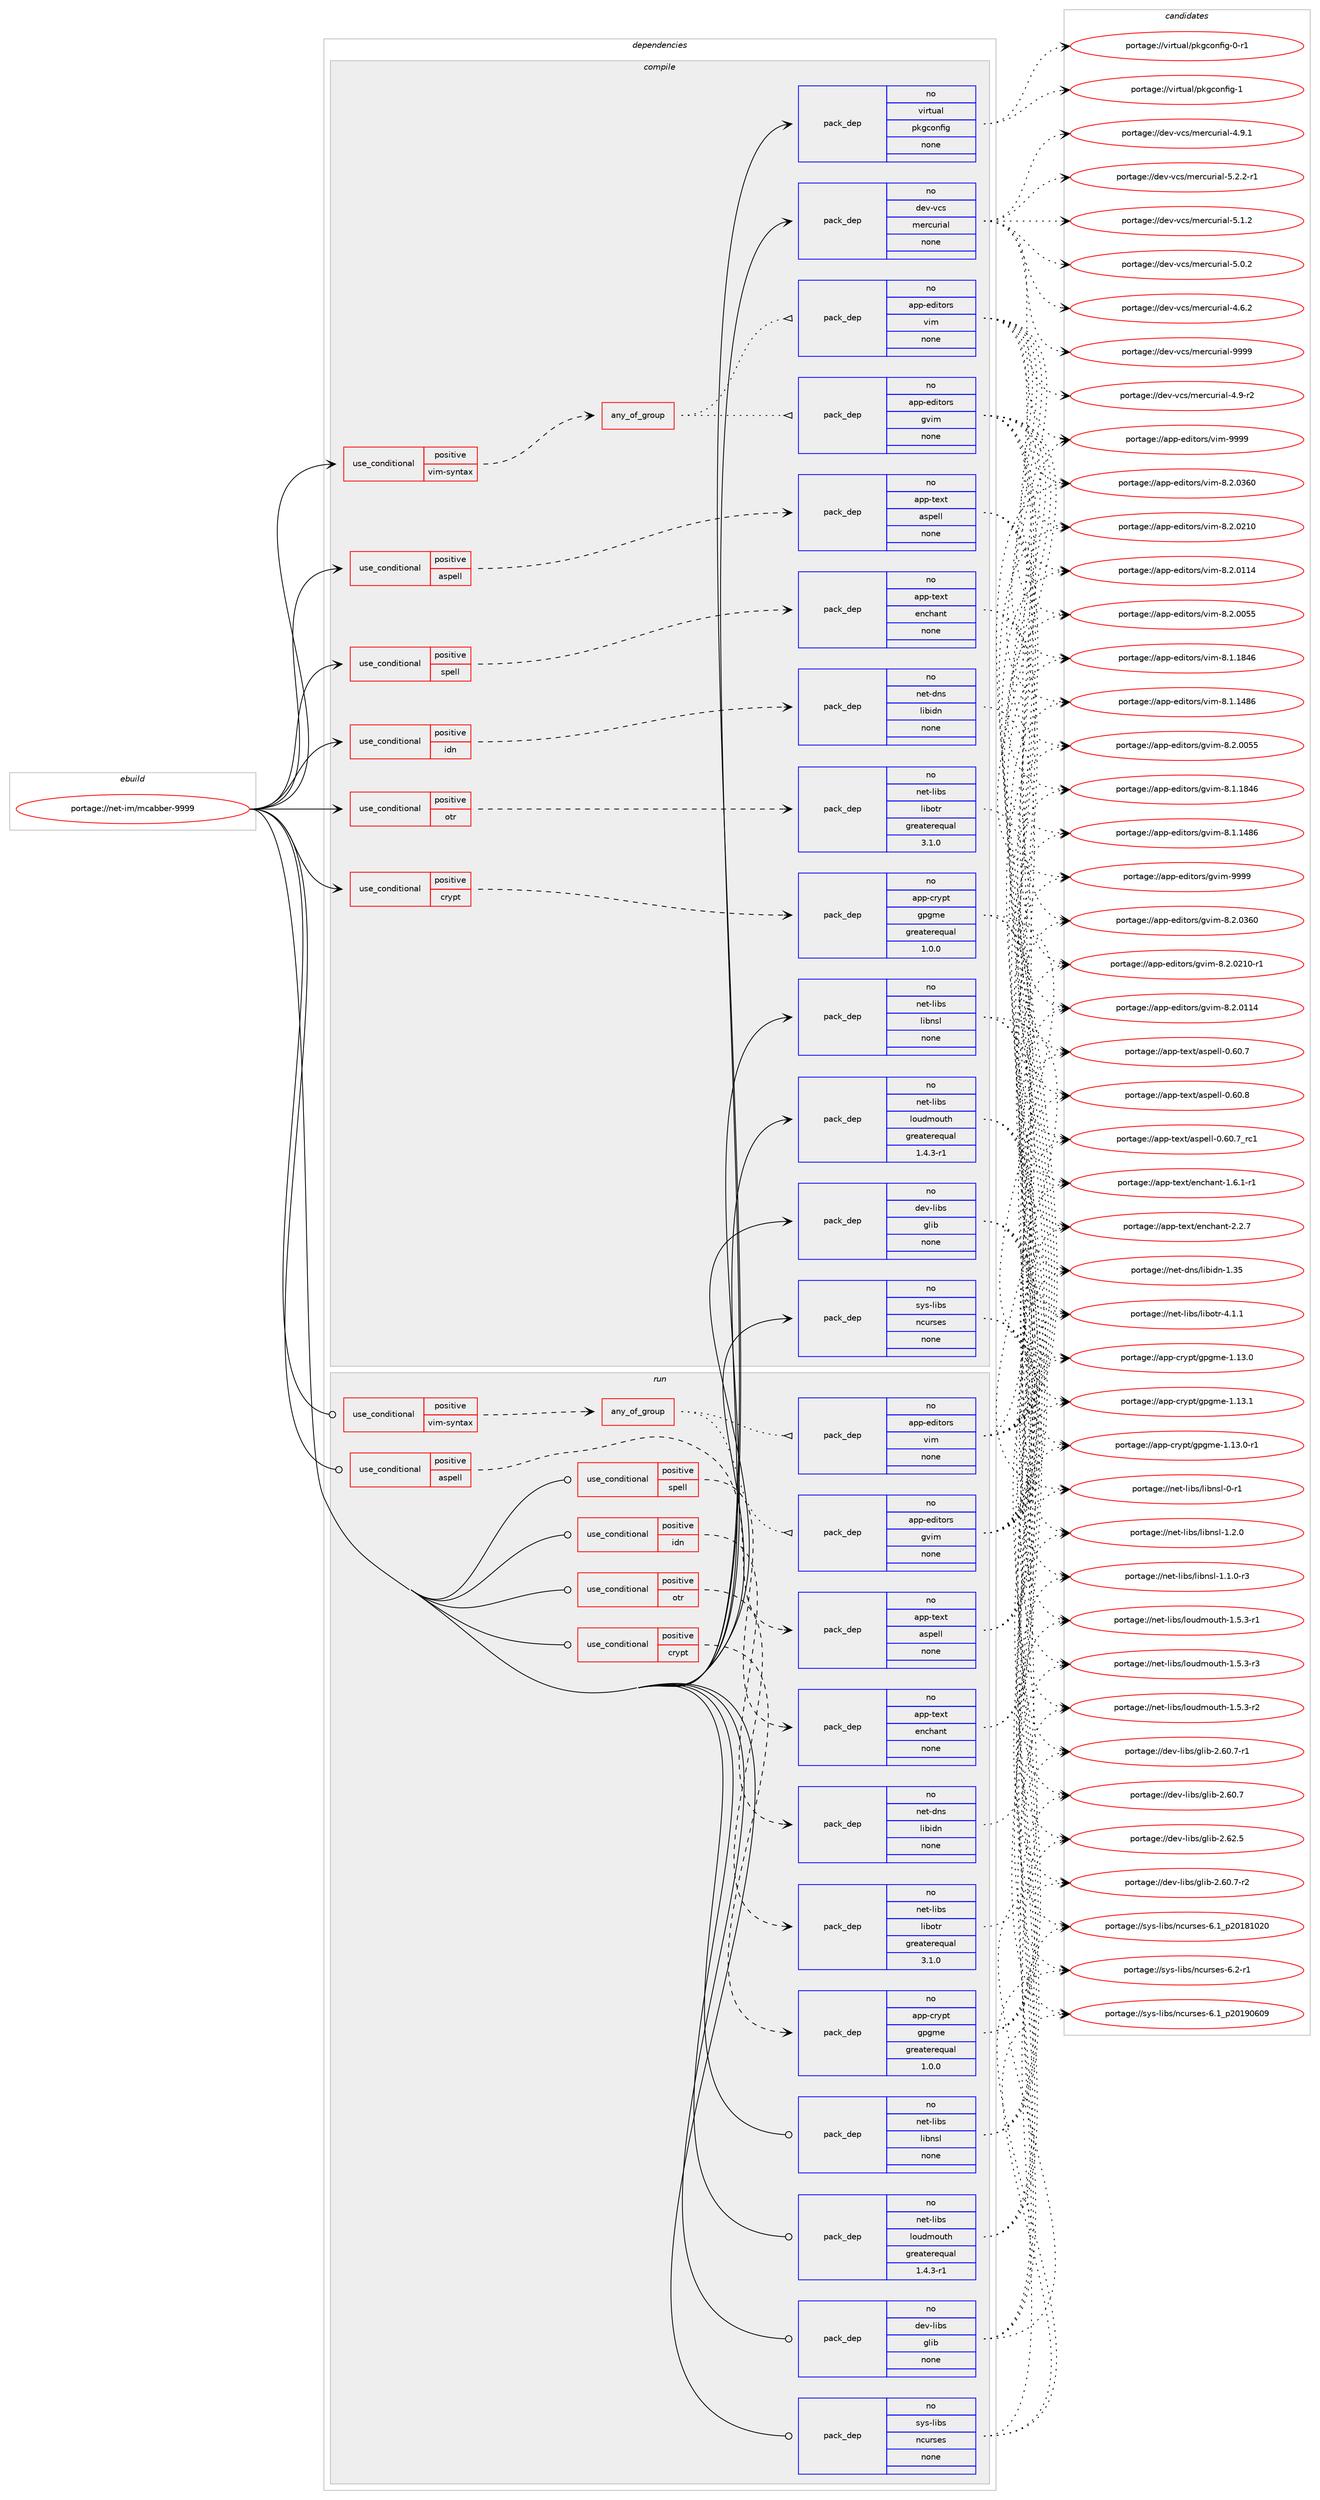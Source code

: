 digraph prolog {

# *************
# Graph options
# *************

newrank=true;
concentrate=true;
compound=true;
graph [rankdir=LR,fontname=Helvetica,fontsize=10,ranksep=1.5];#, ranksep=2.5, nodesep=0.2];
edge  [arrowhead=vee];
node  [fontname=Helvetica,fontsize=10];

# **********
# The ebuild
# **********

subgraph cluster_leftcol {
color=gray;
rank=same;
label=<<i>ebuild</i>>;
id [label="portage://net-im/mcabber-9999", color=red, width=4, href="../net-im/mcabber-9999.svg"];
}

# ****************
# The dependencies
# ****************

subgraph cluster_midcol {
color=gray;
label=<<i>dependencies</i>>;
subgraph cluster_compile {
fillcolor="#eeeeee";
style=filled;
label=<<i>compile</i>>;
subgraph cond12613 {
dependency62350 [label=<<TABLE BORDER="0" CELLBORDER="1" CELLSPACING="0" CELLPADDING="4"><TR><TD ROWSPAN="3" CELLPADDING="10">use_conditional</TD></TR><TR><TD>positive</TD></TR><TR><TD>aspell</TD></TR></TABLE>>, shape=none, color=red];
subgraph pack48512 {
dependency62351 [label=<<TABLE BORDER="0" CELLBORDER="1" CELLSPACING="0" CELLPADDING="4" WIDTH="220"><TR><TD ROWSPAN="6" CELLPADDING="30">pack_dep</TD></TR><TR><TD WIDTH="110">no</TD></TR><TR><TD>app-text</TD></TR><TR><TD>aspell</TD></TR><TR><TD>none</TD></TR><TR><TD></TD></TR></TABLE>>, shape=none, color=blue];
}
dependency62350:e -> dependency62351:w [weight=20,style="dashed",arrowhead="vee"];
}
id:e -> dependency62350:w [weight=20,style="solid",arrowhead="vee"];
subgraph cond12614 {
dependency62352 [label=<<TABLE BORDER="0" CELLBORDER="1" CELLSPACING="0" CELLPADDING="4"><TR><TD ROWSPAN="3" CELLPADDING="10">use_conditional</TD></TR><TR><TD>positive</TD></TR><TR><TD>crypt</TD></TR></TABLE>>, shape=none, color=red];
subgraph pack48513 {
dependency62353 [label=<<TABLE BORDER="0" CELLBORDER="1" CELLSPACING="0" CELLPADDING="4" WIDTH="220"><TR><TD ROWSPAN="6" CELLPADDING="30">pack_dep</TD></TR><TR><TD WIDTH="110">no</TD></TR><TR><TD>app-crypt</TD></TR><TR><TD>gpgme</TD></TR><TR><TD>greaterequal</TD></TR><TR><TD>1.0.0</TD></TR></TABLE>>, shape=none, color=blue];
}
dependency62352:e -> dependency62353:w [weight=20,style="dashed",arrowhead="vee"];
}
id:e -> dependency62352:w [weight=20,style="solid",arrowhead="vee"];
subgraph cond12615 {
dependency62354 [label=<<TABLE BORDER="0" CELLBORDER="1" CELLSPACING="0" CELLPADDING="4"><TR><TD ROWSPAN="3" CELLPADDING="10">use_conditional</TD></TR><TR><TD>positive</TD></TR><TR><TD>idn</TD></TR></TABLE>>, shape=none, color=red];
subgraph pack48514 {
dependency62355 [label=<<TABLE BORDER="0" CELLBORDER="1" CELLSPACING="0" CELLPADDING="4" WIDTH="220"><TR><TD ROWSPAN="6" CELLPADDING="30">pack_dep</TD></TR><TR><TD WIDTH="110">no</TD></TR><TR><TD>net-dns</TD></TR><TR><TD>libidn</TD></TR><TR><TD>none</TD></TR><TR><TD></TD></TR></TABLE>>, shape=none, color=blue];
}
dependency62354:e -> dependency62355:w [weight=20,style="dashed",arrowhead="vee"];
}
id:e -> dependency62354:w [weight=20,style="solid",arrowhead="vee"];
subgraph cond12616 {
dependency62356 [label=<<TABLE BORDER="0" CELLBORDER="1" CELLSPACING="0" CELLPADDING="4"><TR><TD ROWSPAN="3" CELLPADDING="10">use_conditional</TD></TR><TR><TD>positive</TD></TR><TR><TD>otr</TD></TR></TABLE>>, shape=none, color=red];
subgraph pack48515 {
dependency62357 [label=<<TABLE BORDER="0" CELLBORDER="1" CELLSPACING="0" CELLPADDING="4" WIDTH="220"><TR><TD ROWSPAN="6" CELLPADDING="30">pack_dep</TD></TR><TR><TD WIDTH="110">no</TD></TR><TR><TD>net-libs</TD></TR><TR><TD>libotr</TD></TR><TR><TD>greaterequal</TD></TR><TR><TD>3.1.0</TD></TR></TABLE>>, shape=none, color=blue];
}
dependency62356:e -> dependency62357:w [weight=20,style="dashed",arrowhead="vee"];
}
id:e -> dependency62356:w [weight=20,style="solid",arrowhead="vee"];
subgraph cond12617 {
dependency62358 [label=<<TABLE BORDER="0" CELLBORDER="1" CELLSPACING="0" CELLPADDING="4"><TR><TD ROWSPAN="3" CELLPADDING="10">use_conditional</TD></TR><TR><TD>positive</TD></TR><TR><TD>spell</TD></TR></TABLE>>, shape=none, color=red];
subgraph pack48516 {
dependency62359 [label=<<TABLE BORDER="0" CELLBORDER="1" CELLSPACING="0" CELLPADDING="4" WIDTH="220"><TR><TD ROWSPAN="6" CELLPADDING="30">pack_dep</TD></TR><TR><TD WIDTH="110">no</TD></TR><TR><TD>app-text</TD></TR><TR><TD>enchant</TD></TR><TR><TD>none</TD></TR><TR><TD></TD></TR></TABLE>>, shape=none, color=blue];
}
dependency62358:e -> dependency62359:w [weight=20,style="dashed",arrowhead="vee"];
}
id:e -> dependency62358:w [weight=20,style="solid",arrowhead="vee"];
subgraph cond12618 {
dependency62360 [label=<<TABLE BORDER="0" CELLBORDER="1" CELLSPACING="0" CELLPADDING="4"><TR><TD ROWSPAN="3" CELLPADDING="10">use_conditional</TD></TR><TR><TD>positive</TD></TR><TR><TD>vim-syntax</TD></TR></TABLE>>, shape=none, color=red];
subgraph any1204 {
dependency62361 [label=<<TABLE BORDER="0" CELLBORDER="1" CELLSPACING="0" CELLPADDING="4"><TR><TD CELLPADDING="10">any_of_group</TD></TR></TABLE>>, shape=none, color=red];subgraph pack48517 {
dependency62362 [label=<<TABLE BORDER="0" CELLBORDER="1" CELLSPACING="0" CELLPADDING="4" WIDTH="220"><TR><TD ROWSPAN="6" CELLPADDING="30">pack_dep</TD></TR><TR><TD WIDTH="110">no</TD></TR><TR><TD>app-editors</TD></TR><TR><TD>vim</TD></TR><TR><TD>none</TD></TR><TR><TD></TD></TR></TABLE>>, shape=none, color=blue];
}
dependency62361:e -> dependency62362:w [weight=20,style="dotted",arrowhead="oinv"];
subgraph pack48518 {
dependency62363 [label=<<TABLE BORDER="0" CELLBORDER="1" CELLSPACING="0" CELLPADDING="4" WIDTH="220"><TR><TD ROWSPAN="6" CELLPADDING="30">pack_dep</TD></TR><TR><TD WIDTH="110">no</TD></TR><TR><TD>app-editors</TD></TR><TR><TD>gvim</TD></TR><TR><TD>none</TD></TR><TR><TD></TD></TR></TABLE>>, shape=none, color=blue];
}
dependency62361:e -> dependency62363:w [weight=20,style="dotted",arrowhead="oinv"];
}
dependency62360:e -> dependency62361:w [weight=20,style="dashed",arrowhead="vee"];
}
id:e -> dependency62360:w [weight=20,style="solid",arrowhead="vee"];
subgraph pack48519 {
dependency62364 [label=<<TABLE BORDER="0" CELLBORDER="1" CELLSPACING="0" CELLPADDING="4" WIDTH="220"><TR><TD ROWSPAN="6" CELLPADDING="30">pack_dep</TD></TR><TR><TD WIDTH="110">no</TD></TR><TR><TD>dev-libs</TD></TR><TR><TD>glib</TD></TR><TR><TD>none</TD></TR><TR><TD></TD></TR></TABLE>>, shape=none, color=blue];
}
id:e -> dependency62364:w [weight=20,style="solid",arrowhead="vee"];
subgraph pack48520 {
dependency62365 [label=<<TABLE BORDER="0" CELLBORDER="1" CELLSPACING="0" CELLPADDING="4" WIDTH="220"><TR><TD ROWSPAN="6" CELLPADDING="30">pack_dep</TD></TR><TR><TD WIDTH="110">no</TD></TR><TR><TD>dev-vcs</TD></TR><TR><TD>mercurial</TD></TR><TR><TD>none</TD></TR><TR><TD></TD></TR></TABLE>>, shape=none, color=blue];
}
id:e -> dependency62365:w [weight=20,style="solid",arrowhead="vee"];
subgraph pack48521 {
dependency62366 [label=<<TABLE BORDER="0" CELLBORDER="1" CELLSPACING="0" CELLPADDING="4" WIDTH="220"><TR><TD ROWSPAN="6" CELLPADDING="30">pack_dep</TD></TR><TR><TD WIDTH="110">no</TD></TR><TR><TD>net-libs</TD></TR><TR><TD>libnsl</TD></TR><TR><TD>none</TD></TR><TR><TD></TD></TR></TABLE>>, shape=none, color=blue];
}
id:e -> dependency62366:w [weight=20,style="solid",arrowhead="vee"];
subgraph pack48522 {
dependency62367 [label=<<TABLE BORDER="0" CELLBORDER="1" CELLSPACING="0" CELLPADDING="4" WIDTH="220"><TR><TD ROWSPAN="6" CELLPADDING="30">pack_dep</TD></TR><TR><TD WIDTH="110">no</TD></TR><TR><TD>net-libs</TD></TR><TR><TD>loudmouth</TD></TR><TR><TD>greaterequal</TD></TR><TR><TD>1.4.3-r1</TD></TR></TABLE>>, shape=none, color=blue];
}
id:e -> dependency62367:w [weight=20,style="solid",arrowhead="vee"];
subgraph pack48523 {
dependency62368 [label=<<TABLE BORDER="0" CELLBORDER="1" CELLSPACING="0" CELLPADDING="4" WIDTH="220"><TR><TD ROWSPAN="6" CELLPADDING="30">pack_dep</TD></TR><TR><TD WIDTH="110">no</TD></TR><TR><TD>sys-libs</TD></TR><TR><TD>ncurses</TD></TR><TR><TD>none</TD></TR><TR><TD></TD></TR></TABLE>>, shape=none, color=blue];
}
id:e -> dependency62368:w [weight=20,style="solid",arrowhead="vee"];
subgraph pack48524 {
dependency62369 [label=<<TABLE BORDER="0" CELLBORDER="1" CELLSPACING="0" CELLPADDING="4" WIDTH="220"><TR><TD ROWSPAN="6" CELLPADDING="30">pack_dep</TD></TR><TR><TD WIDTH="110">no</TD></TR><TR><TD>virtual</TD></TR><TR><TD>pkgconfig</TD></TR><TR><TD>none</TD></TR><TR><TD></TD></TR></TABLE>>, shape=none, color=blue];
}
id:e -> dependency62369:w [weight=20,style="solid",arrowhead="vee"];
}
subgraph cluster_compileandrun {
fillcolor="#eeeeee";
style=filled;
label=<<i>compile and run</i>>;
}
subgraph cluster_run {
fillcolor="#eeeeee";
style=filled;
label=<<i>run</i>>;
subgraph cond12619 {
dependency62370 [label=<<TABLE BORDER="0" CELLBORDER="1" CELLSPACING="0" CELLPADDING="4"><TR><TD ROWSPAN="3" CELLPADDING="10">use_conditional</TD></TR><TR><TD>positive</TD></TR><TR><TD>aspell</TD></TR></TABLE>>, shape=none, color=red];
subgraph pack48525 {
dependency62371 [label=<<TABLE BORDER="0" CELLBORDER="1" CELLSPACING="0" CELLPADDING="4" WIDTH="220"><TR><TD ROWSPAN="6" CELLPADDING="30">pack_dep</TD></TR><TR><TD WIDTH="110">no</TD></TR><TR><TD>app-text</TD></TR><TR><TD>aspell</TD></TR><TR><TD>none</TD></TR><TR><TD></TD></TR></TABLE>>, shape=none, color=blue];
}
dependency62370:e -> dependency62371:w [weight=20,style="dashed",arrowhead="vee"];
}
id:e -> dependency62370:w [weight=20,style="solid",arrowhead="odot"];
subgraph cond12620 {
dependency62372 [label=<<TABLE BORDER="0" CELLBORDER="1" CELLSPACING="0" CELLPADDING="4"><TR><TD ROWSPAN="3" CELLPADDING="10">use_conditional</TD></TR><TR><TD>positive</TD></TR><TR><TD>crypt</TD></TR></TABLE>>, shape=none, color=red];
subgraph pack48526 {
dependency62373 [label=<<TABLE BORDER="0" CELLBORDER="1" CELLSPACING="0" CELLPADDING="4" WIDTH="220"><TR><TD ROWSPAN="6" CELLPADDING="30">pack_dep</TD></TR><TR><TD WIDTH="110">no</TD></TR><TR><TD>app-crypt</TD></TR><TR><TD>gpgme</TD></TR><TR><TD>greaterequal</TD></TR><TR><TD>1.0.0</TD></TR></TABLE>>, shape=none, color=blue];
}
dependency62372:e -> dependency62373:w [weight=20,style="dashed",arrowhead="vee"];
}
id:e -> dependency62372:w [weight=20,style="solid",arrowhead="odot"];
subgraph cond12621 {
dependency62374 [label=<<TABLE BORDER="0" CELLBORDER="1" CELLSPACING="0" CELLPADDING="4"><TR><TD ROWSPAN="3" CELLPADDING="10">use_conditional</TD></TR><TR><TD>positive</TD></TR><TR><TD>idn</TD></TR></TABLE>>, shape=none, color=red];
subgraph pack48527 {
dependency62375 [label=<<TABLE BORDER="0" CELLBORDER="1" CELLSPACING="0" CELLPADDING="4" WIDTH="220"><TR><TD ROWSPAN="6" CELLPADDING="30">pack_dep</TD></TR><TR><TD WIDTH="110">no</TD></TR><TR><TD>net-dns</TD></TR><TR><TD>libidn</TD></TR><TR><TD>none</TD></TR><TR><TD></TD></TR></TABLE>>, shape=none, color=blue];
}
dependency62374:e -> dependency62375:w [weight=20,style="dashed",arrowhead="vee"];
}
id:e -> dependency62374:w [weight=20,style="solid",arrowhead="odot"];
subgraph cond12622 {
dependency62376 [label=<<TABLE BORDER="0" CELLBORDER="1" CELLSPACING="0" CELLPADDING="4"><TR><TD ROWSPAN="3" CELLPADDING="10">use_conditional</TD></TR><TR><TD>positive</TD></TR><TR><TD>otr</TD></TR></TABLE>>, shape=none, color=red];
subgraph pack48528 {
dependency62377 [label=<<TABLE BORDER="0" CELLBORDER="1" CELLSPACING="0" CELLPADDING="4" WIDTH="220"><TR><TD ROWSPAN="6" CELLPADDING="30">pack_dep</TD></TR><TR><TD WIDTH="110">no</TD></TR><TR><TD>net-libs</TD></TR><TR><TD>libotr</TD></TR><TR><TD>greaterequal</TD></TR><TR><TD>3.1.0</TD></TR></TABLE>>, shape=none, color=blue];
}
dependency62376:e -> dependency62377:w [weight=20,style="dashed",arrowhead="vee"];
}
id:e -> dependency62376:w [weight=20,style="solid",arrowhead="odot"];
subgraph cond12623 {
dependency62378 [label=<<TABLE BORDER="0" CELLBORDER="1" CELLSPACING="0" CELLPADDING="4"><TR><TD ROWSPAN="3" CELLPADDING="10">use_conditional</TD></TR><TR><TD>positive</TD></TR><TR><TD>spell</TD></TR></TABLE>>, shape=none, color=red];
subgraph pack48529 {
dependency62379 [label=<<TABLE BORDER="0" CELLBORDER="1" CELLSPACING="0" CELLPADDING="4" WIDTH="220"><TR><TD ROWSPAN="6" CELLPADDING="30">pack_dep</TD></TR><TR><TD WIDTH="110">no</TD></TR><TR><TD>app-text</TD></TR><TR><TD>enchant</TD></TR><TR><TD>none</TD></TR><TR><TD></TD></TR></TABLE>>, shape=none, color=blue];
}
dependency62378:e -> dependency62379:w [weight=20,style="dashed",arrowhead="vee"];
}
id:e -> dependency62378:w [weight=20,style="solid",arrowhead="odot"];
subgraph cond12624 {
dependency62380 [label=<<TABLE BORDER="0" CELLBORDER="1" CELLSPACING="0" CELLPADDING="4"><TR><TD ROWSPAN="3" CELLPADDING="10">use_conditional</TD></TR><TR><TD>positive</TD></TR><TR><TD>vim-syntax</TD></TR></TABLE>>, shape=none, color=red];
subgraph any1205 {
dependency62381 [label=<<TABLE BORDER="0" CELLBORDER="1" CELLSPACING="0" CELLPADDING="4"><TR><TD CELLPADDING="10">any_of_group</TD></TR></TABLE>>, shape=none, color=red];subgraph pack48530 {
dependency62382 [label=<<TABLE BORDER="0" CELLBORDER="1" CELLSPACING="0" CELLPADDING="4" WIDTH="220"><TR><TD ROWSPAN="6" CELLPADDING="30">pack_dep</TD></TR><TR><TD WIDTH="110">no</TD></TR><TR><TD>app-editors</TD></TR><TR><TD>vim</TD></TR><TR><TD>none</TD></TR><TR><TD></TD></TR></TABLE>>, shape=none, color=blue];
}
dependency62381:e -> dependency62382:w [weight=20,style="dotted",arrowhead="oinv"];
subgraph pack48531 {
dependency62383 [label=<<TABLE BORDER="0" CELLBORDER="1" CELLSPACING="0" CELLPADDING="4" WIDTH="220"><TR><TD ROWSPAN="6" CELLPADDING="30">pack_dep</TD></TR><TR><TD WIDTH="110">no</TD></TR><TR><TD>app-editors</TD></TR><TR><TD>gvim</TD></TR><TR><TD>none</TD></TR><TR><TD></TD></TR></TABLE>>, shape=none, color=blue];
}
dependency62381:e -> dependency62383:w [weight=20,style="dotted",arrowhead="oinv"];
}
dependency62380:e -> dependency62381:w [weight=20,style="dashed",arrowhead="vee"];
}
id:e -> dependency62380:w [weight=20,style="solid",arrowhead="odot"];
subgraph pack48532 {
dependency62384 [label=<<TABLE BORDER="0" CELLBORDER="1" CELLSPACING="0" CELLPADDING="4" WIDTH="220"><TR><TD ROWSPAN="6" CELLPADDING="30">pack_dep</TD></TR><TR><TD WIDTH="110">no</TD></TR><TR><TD>dev-libs</TD></TR><TR><TD>glib</TD></TR><TR><TD>none</TD></TR><TR><TD></TD></TR></TABLE>>, shape=none, color=blue];
}
id:e -> dependency62384:w [weight=20,style="solid",arrowhead="odot"];
subgraph pack48533 {
dependency62385 [label=<<TABLE BORDER="0" CELLBORDER="1" CELLSPACING="0" CELLPADDING="4" WIDTH="220"><TR><TD ROWSPAN="6" CELLPADDING="30">pack_dep</TD></TR><TR><TD WIDTH="110">no</TD></TR><TR><TD>net-libs</TD></TR><TR><TD>libnsl</TD></TR><TR><TD>none</TD></TR><TR><TD></TD></TR></TABLE>>, shape=none, color=blue];
}
id:e -> dependency62385:w [weight=20,style="solid",arrowhead="odot"];
subgraph pack48534 {
dependency62386 [label=<<TABLE BORDER="0" CELLBORDER="1" CELLSPACING="0" CELLPADDING="4" WIDTH="220"><TR><TD ROWSPAN="6" CELLPADDING="30">pack_dep</TD></TR><TR><TD WIDTH="110">no</TD></TR><TR><TD>net-libs</TD></TR><TR><TD>loudmouth</TD></TR><TR><TD>greaterequal</TD></TR><TR><TD>1.4.3-r1</TD></TR></TABLE>>, shape=none, color=blue];
}
id:e -> dependency62386:w [weight=20,style="solid",arrowhead="odot"];
subgraph pack48535 {
dependency62387 [label=<<TABLE BORDER="0" CELLBORDER="1" CELLSPACING="0" CELLPADDING="4" WIDTH="220"><TR><TD ROWSPAN="6" CELLPADDING="30">pack_dep</TD></TR><TR><TD WIDTH="110">no</TD></TR><TR><TD>sys-libs</TD></TR><TR><TD>ncurses</TD></TR><TR><TD>none</TD></TR><TR><TD></TD></TR></TABLE>>, shape=none, color=blue];
}
id:e -> dependency62387:w [weight=20,style="solid",arrowhead="odot"];
}
}

# **************
# The candidates
# **************

subgraph cluster_choices {
rank=same;
color=gray;
label=<<i>candidates</i>>;

subgraph choice48512 {
color=black;
nodesep=1;
choice9711211245116101120116479711511210110810845484654484656 [label="portage://app-text/aspell-0.60.8", color=red, width=4,href="../app-text/aspell-0.60.8.svg"];
choice9711211245116101120116479711511210110810845484654484655951149949 [label="portage://app-text/aspell-0.60.7_rc1", color=red, width=4,href="../app-text/aspell-0.60.7_rc1.svg"];
choice9711211245116101120116479711511210110810845484654484655 [label="portage://app-text/aspell-0.60.7", color=red, width=4,href="../app-text/aspell-0.60.7.svg"];
dependency62351:e -> choice9711211245116101120116479711511210110810845484654484656:w [style=dotted,weight="100"];
dependency62351:e -> choice9711211245116101120116479711511210110810845484654484655951149949:w [style=dotted,weight="100"];
dependency62351:e -> choice9711211245116101120116479711511210110810845484654484655:w [style=dotted,weight="100"];
}
subgraph choice48513 {
color=black;
nodesep=1;
choice9711211245991141211121164710311210310910145494649514649 [label="portage://app-crypt/gpgme-1.13.1", color=red, width=4,href="../app-crypt/gpgme-1.13.1.svg"];
choice97112112459911412111211647103112103109101454946495146484511449 [label="portage://app-crypt/gpgme-1.13.0-r1", color=red, width=4,href="../app-crypt/gpgme-1.13.0-r1.svg"];
choice9711211245991141211121164710311210310910145494649514648 [label="portage://app-crypt/gpgme-1.13.0", color=red, width=4,href="../app-crypt/gpgme-1.13.0.svg"];
dependency62353:e -> choice9711211245991141211121164710311210310910145494649514649:w [style=dotted,weight="100"];
dependency62353:e -> choice97112112459911412111211647103112103109101454946495146484511449:w [style=dotted,weight="100"];
dependency62353:e -> choice9711211245991141211121164710311210310910145494649514648:w [style=dotted,weight="100"];
}
subgraph choice48514 {
color=black;
nodesep=1;
choice1101011164510011011547108105981051001104549465153 [label="portage://net-dns/libidn-1.35", color=red, width=4,href="../net-dns/libidn-1.35.svg"];
dependency62355:e -> choice1101011164510011011547108105981051001104549465153:w [style=dotted,weight="100"];
}
subgraph choice48515 {
color=black;
nodesep=1;
choice11010111645108105981154710810598111116114455246494649 [label="portage://net-libs/libotr-4.1.1", color=red, width=4,href="../net-libs/libotr-4.1.1.svg"];
dependency62357:e -> choice11010111645108105981154710810598111116114455246494649:w [style=dotted,weight="100"];
}
subgraph choice48516 {
color=black;
nodesep=1;
choice9711211245116101120116471011109910497110116455046504655 [label="portage://app-text/enchant-2.2.7", color=red, width=4,href="../app-text/enchant-2.2.7.svg"];
choice97112112451161011201164710111099104971101164549465446494511449 [label="portage://app-text/enchant-1.6.1-r1", color=red, width=4,href="../app-text/enchant-1.6.1-r1.svg"];
dependency62359:e -> choice9711211245116101120116471011109910497110116455046504655:w [style=dotted,weight="100"];
dependency62359:e -> choice97112112451161011201164710111099104971101164549465446494511449:w [style=dotted,weight="100"];
}
subgraph choice48517 {
color=black;
nodesep=1;
choice9711211245101100105116111114115471181051094557575757 [label="portage://app-editors/vim-9999", color=red, width=4,href="../app-editors/vim-9999.svg"];
choice971121124510110010511611111411547118105109455646504648515448 [label="portage://app-editors/vim-8.2.0360", color=red, width=4,href="../app-editors/vim-8.2.0360.svg"];
choice971121124510110010511611111411547118105109455646504648504948 [label="portage://app-editors/vim-8.2.0210", color=red, width=4,href="../app-editors/vim-8.2.0210.svg"];
choice971121124510110010511611111411547118105109455646504648494952 [label="portage://app-editors/vim-8.2.0114", color=red, width=4,href="../app-editors/vim-8.2.0114.svg"];
choice971121124510110010511611111411547118105109455646504648485353 [label="portage://app-editors/vim-8.2.0055", color=red, width=4,href="../app-editors/vim-8.2.0055.svg"];
choice971121124510110010511611111411547118105109455646494649565254 [label="portage://app-editors/vim-8.1.1846", color=red, width=4,href="../app-editors/vim-8.1.1846.svg"];
choice971121124510110010511611111411547118105109455646494649525654 [label="portage://app-editors/vim-8.1.1486", color=red, width=4,href="../app-editors/vim-8.1.1486.svg"];
dependency62362:e -> choice9711211245101100105116111114115471181051094557575757:w [style=dotted,weight="100"];
dependency62362:e -> choice971121124510110010511611111411547118105109455646504648515448:w [style=dotted,weight="100"];
dependency62362:e -> choice971121124510110010511611111411547118105109455646504648504948:w [style=dotted,weight="100"];
dependency62362:e -> choice971121124510110010511611111411547118105109455646504648494952:w [style=dotted,weight="100"];
dependency62362:e -> choice971121124510110010511611111411547118105109455646504648485353:w [style=dotted,weight="100"];
dependency62362:e -> choice971121124510110010511611111411547118105109455646494649565254:w [style=dotted,weight="100"];
dependency62362:e -> choice971121124510110010511611111411547118105109455646494649525654:w [style=dotted,weight="100"];
}
subgraph choice48518 {
color=black;
nodesep=1;
choice9711211245101100105116111114115471031181051094557575757 [label="portage://app-editors/gvim-9999", color=red, width=4,href="../app-editors/gvim-9999.svg"];
choice971121124510110010511611111411547103118105109455646504648515448 [label="portage://app-editors/gvim-8.2.0360", color=red, width=4,href="../app-editors/gvim-8.2.0360.svg"];
choice9711211245101100105116111114115471031181051094556465046485049484511449 [label="portage://app-editors/gvim-8.2.0210-r1", color=red, width=4,href="../app-editors/gvim-8.2.0210-r1.svg"];
choice971121124510110010511611111411547103118105109455646504648494952 [label="portage://app-editors/gvim-8.2.0114", color=red, width=4,href="../app-editors/gvim-8.2.0114.svg"];
choice971121124510110010511611111411547103118105109455646504648485353 [label="portage://app-editors/gvim-8.2.0055", color=red, width=4,href="../app-editors/gvim-8.2.0055.svg"];
choice971121124510110010511611111411547103118105109455646494649565254 [label="portage://app-editors/gvim-8.1.1846", color=red, width=4,href="../app-editors/gvim-8.1.1846.svg"];
choice971121124510110010511611111411547103118105109455646494649525654 [label="portage://app-editors/gvim-8.1.1486", color=red, width=4,href="../app-editors/gvim-8.1.1486.svg"];
dependency62363:e -> choice9711211245101100105116111114115471031181051094557575757:w [style=dotted,weight="100"];
dependency62363:e -> choice971121124510110010511611111411547103118105109455646504648515448:w [style=dotted,weight="100"];
dependency62363:e -> choice9711211245101100105116111114115471031181051094556465046485049484511449:w [style=dotted,weight="100"];
dependency62363:e -> choice971121124510110010511611111411547103118105109455646504648494952:w [style=dotted,weight="100"];
dependency62363:e -> choice971121124510110010511611111411547103118105109455646504648485353:w [style=dotted,weight="100"];
dependency62363:e -> choice971121124510110010511611111411547103118105109455646494649565254:w [style=dotted,weight="100"];
dependency62363:e -> choice971121124510110010511611111411547103118105109455646494649525654:w [style=dotted,weight="100"];
}
subgraph choice48519 {
color=black;
nodesep=1;
choice1001011184510810598115471031081059845504654504653 [label="portage://dev-libs/glib-2.62.5", color=red, width=4,href="../dev-libs/glib-2.62.5.svg"];
choice10010111845108105981154710310810598455046544846554511450 [label="portage://dev-libs/glib-2.60.7-r2", color=red, width=4,href="../dev-libs/glib-2.60.7-r2.svg"];
choice10010111845108105981154710310810598455046544846554511449 [label="portage://dev-libs/glib-2.60.7-r1", color=red, width=4,href="../dev-libs/glib-2.60.7-r1.svg"];
choice1001011184510810598115471031081059845504654484655 [label="portage://dev-libs/glib-2.60.7", color=red, width=4,href="../dev-libs/glib-2.60.7.svg"];
dependency62364:e -> choice1001011184510810598115471031081059845504654504653:w [style=dotted,weight="100"];
dependency62364:e -> choice10010111845108105981154710310810598455046544846554511450:w [style=dotted,weight="100"];
dependency62364:e -> choice10010111845108105981154710310810598455046544846554511449:w [style=dotted,weight="100"];
dependency62364:e -> choice1001011184510810598115471031081059845504654484655:w [style=dotted,weight="100"];
}
subgraph choice48520 {
color=black;
nodesep=1;
choice10010111845118991154710910111499117114105971084557575757 [label="portage://dev-vcs/mercurial-9999", color=red, width=4,href="../dev-vcs/mercurial-9999.svg"];
choice10010111845118991154710910111499117114105971084553465046504511449 [label="portage://dev-vcs/mercurial-5.2.2-r1", color=red, width=4,href="../dev-vcs/mercurial-5.2.2-r1.svg"];
choice1001011184511899115471091011149911711410597108455346494650 [label="portage://dev-vcs/mercurial-5.1.2", color=red, width=4,href="../dev-vcs/mercurial-5.1.2.svg"];
choice1001011184511899115471091011149911711410597108455346484650 [label="portage://dev-vcs/mercurial-5.0.2", color=red, width=4,href="../dev-vcs/mercurial-5.0.2.svg"];
choice1001011184511899115471091011149911711410597108455246574649 [label="portage://dev-vcs/mercurial-4.9.1", color=red, width=4,href="../dev-vcs/mercurial-4.9.1.svg"];
choice1001011184511899115471091011149911711410597108455246574511450 [label="portage://dev-vcs/mercurial-4.9-r2", color=red, width=4,href="../dev-vcs/mercurial-4.9-r2.svg"];
choice1001011184511899115471091011149911711410597108455246544650 [label="portage://dev-vcs/mercurial-4.6.2", color=red, width=4,href="../dev-vcs/mercurial-4.6.2.svg"];
dependency62365:e -> choice10010111845118991154710910111499117114105971084557575757:w [style=dotted,weight="100"];
dependency62365:e -> choice10010111845118991154710910111499117114105971084553465046504511449:w [style=dotted,weight="100"];
dependency62365:e -> choice1001011184511899115471091011149911711410597108455346494650:w [style=dotted,weight="100"];
dependency62365:e -> choice1001011184511899115471091011149911711410597108455346484650:w [style=dotted,weight="100"];
dependency62365:e -> choice1001011184511899115471091011149911711410597108455246574649:w [style=dotted,weight="100"];
dependency62365:e -> choice1001011184511899115471091011149911711410597108455246574511450:w [style=dotted,weight="100"];
dependency62365:e -> choice1001011184511899115471091011149911711410597108455246544650:w [style=dotted,weight="100"];
}
subgraph choice48521 {
color=black;
nodesep=1;
choice11010111645108105981154710810598110115108454946504648 [label="portage://net-libs/libnsl-1.2.0", color=red, width=4,href="../net-libs/libnsl-1.2.0.svg"];
choice110101116451081059811547108105981101151084549464946484511451 [label="portage://net-libs/libnsl-1.1.0-r3", color=red, width=4,href="../net-libs/libnsl-1.1.0-r3.svg"];
choice1101011164510810598115471081059811011510845484511449 [label="portage://net-libs/libnsl-0-r1", color=red, width=4,href="../net-libs/libnsl-0-r1.svg"];
dependency62366:e -> choice11010111645108105981154710810598110115108454946504648:w [style=dotted,weight="100"];
dependency62366:e -> choice110101116451081059811547108105981101151084549464946484511451:w [style=dotted,weight="100"];
dependency62366:e -> choice1101011164510810598115471081059811011510845484511449:w [style=dotted,weight="100"];
}
subgraph choice48522 {
color=black;
nodesep=1;
choice1101011164510810598115471081111171001091111171161044549465346514511451 [label="portage://net-libs/loudmouth-1.5.3-r3", color=red, width=4,href="../net-libs/loudmouth-1.5.3-r3.svg"];
choice1101011164510810598115471081111171001091111171161044549465346514511450 [label="portage://net-libs/loudmouth-1.5.3-r2", color=red, width=4,href="../net-libs/loudmouth-1.5.3-r2.svg"];
choice1101011164510810598115471081111171001091111171161044549465346514511449 [label="portage://net-libs/loudmouth-1.5.3-r1", color=red, width=4,href="../net-libs/loudmouth-1.5.3-r1.svg"];
dependency62367:e -> choice1101011164510810598115471081111171001091111171161044549465346514511451:w [style=dotted,weight="100"];
dependency62367:e -> choice1101011164510810598115471081111171001091111171161044549465346514511450:w [style=dotted,weight="100"];
dependency62367:e -> choice1101011164510810598115471081111171001091111171161044549465346514511449:w [style=dotted,weight="100"];
}
subgraph choice48523 {
color=black;
nodesep=1;
choice11512111545108105981154711099117114115101115455446504511449 [label="portage://sys-libs/ncurses-6.2-r1", color=red, width=4,href="../sys-libs/ncurses-6.2-r1.svg"];
choice1151211154510810598115471109911711411510111545544649951125048495748544857 [label="portage://sys-libs/ncurses-6.1_p20190609", color=red, width=4,href="../sys-libs/ncurses-6.1_p20190609.svg"];
choice1151211154510810598115471109911711411510111545544649951125048495649485048 [label="portage://sys-libs/ncurses-6.1_p20181020", color=red, width=4,href="../sys-libs/ncurses-6.1_p20181020.svg"];
dependency62368:e -> choice11512111545108105981154711099117114115101115455446504511449:w [style=dotted,weight="100"];
dependency62368:e -> choice1151211154510810598115471109911711411510111545544649951125048495748544857:w [style=dotted,weight="100"];
dependency62368:e -> choice1151211154510810598115471109911711411510111545544649951125048495649485048:w [style=dotted,weight="100"];
}
subgraph choice48524 {
color=black;
nodesep=1;
choice1181051141161179710847112107103991111101021051034549 [label="portage://virtual/pkgconfig-1", color=red, width=4,href="../virtual/pkgconfig-1.svg"];
choice11810511411611797108471121071039911111010210510345484511449 [label="portage://virtual/pkgconfig-0-r1", color=red, width=4,href="../virtual/pkgconfig-0-r1.svg"];
dependency62369:e -> choice1181051141161179710847112107103991111101021051034549:w [style=dotted,weight="100"];
dependency62369:e -> choice11810511411611797108471121071039911111010210510345484511449:w [style=dotted,weight="100"];
}
subgraph choice48525 {
color=black;
nodesep=1;
choice9711211245116101120116479711511210110810845484654484656 [label="portage://app-text/aspell-0.60.8", color=red, width=4,href="../app-text/aspell-0.60.8.svg"];
choice9711211245116101120116479711511210110810845484654484655951149949 [label="portage://app-text/aspell-0.60.7_rc1", color=red, width=4,href="../app-text/aspell-0.60.7_rc1.svg"];
choice9711211245116101120116479711511210110810845484654484655 [label="portage://app-text/aspell-0.60.7", color=red, width=4,href="../app-text/aspell-0.60.7.svg"];
dependency62371:e -> choice9711211245116101120116479711511210110810845484654484656:w [style=dotted,weight="100"];
dependency62371:e -> choice9711211245116101120116479711511210110810845484654484655951149949:w [style=dotted,weight="100"];
dependency62371:e -> choice9711211245116101120116479711511210110810845484654484655:w [style=dotted,weight="100"];
}
subgraph choice48526 {
color=black;
nodesep=1;
choice9711211245991141211121164710311210310910145494649514649 [label="portage://app-crypt/gpgme-1.13.1", color=red, width=4,href="../app-crypt/gpgme-1.13.1.svg"];
choice97112112459911412111211647103112103109101454946495146484511449 [label="portage://app-crypt/gpgme-1.13.0-r1", color=red, width=4,href="../app-crypt/gpgme-1.13.0-r1.svg"];
choice9711211245991141211121164710311210310910145494649514648 [label="portage://app-crypt/gpgme-1.13.0", color=red, width=4,href="../app-crypt/gpgme-1.13.0.svg"];
dependency62373:e -> choice9711211245991141211121164710311210310910145494649514649:w [style=dotted,weight="100"];
dependency62373:e -> choice97112112459911412111211647103112103109101454946495146484511449:w [style=dotted,weight="100"];
dependency62373:e -> choice9711211245991141211121164710311210310910145494649514648:w [style=dotted,weight="100"];
}
subgraph choice48527 {
color=black;
nodesep=1;
choice1101011164510011011547108105981051001104549465153 [label="portage://net-dns/libidn-1.35", color=red, width=4,href="../net-dns/libidn-1.35.svg"];
dependency62375:e -> choice1101011164510011011547108105981051001104549465153:w [style=dotted,weight="100"];
}
subgraph choice48528 {
color=black;
nodesep=1;
choice11010111645108105981154710810598111116114455246494649 [label="portage://net-libs/libotr-4.1.1", color=red, width=4,href="../net-libs/libotr-4.1.1.svg"];
dependency62377:e -> choice11010111645108105981154710810598111116114455246494649:w [style=dotted,weight="100"];
}
subgraph choice48529 {
color=black;
nodesep=1;
choice9711211245116101120116471011109910497110116455046504655 [label="portage://app-text/enchant-2.2.7", color=red, width=4,href="../app-text/enchant-2.2.7.svg"];
choice97112112451161011201164710111099104971101164549465446494511449 [label="portage://app-text/enchant-1.6.1-r1", color=red, width=4,href="../app-text/enchant-1.6.1-r1.svg"];
dependency62379:e -> choice9711211245116101120116471011109910497110116455046504655:w [style=dotted,weight="100"];
dependency62379:e -> choice97112112451161011201164710111099104971101164549465446494511449:w [style=dotted,weight="100"];
}
subgraph choice48530 {
color=black;
nodesep=1;
choice9711211245101100105116111114115471181051094557575757 [label="portage://app-editors/vim-9999", color=red, width=4,href="../app-editors/vim-9999.svg"];
choice971121124510110010511611111411547118105109455646504648515448 [label="portage://app-editors/vim-8.2.0360", color=red, width=4,href="../app-editors/vim-8.2.0360.svg"];
choice971121124510110010511611111411547118105109455646504648504948 [label="portage://app-editors/vim-8.2.0210", color=red, width=4,href="../app-editors/vim-8.2.0210.svg"];
choice971121124510110010511611111411547118105109455646504648494952 [label="portage://app-editors/vim-8.2.0114", color=red, width=4,href="../app-editors/vim-8.2.0114.svg"];
choice971121124510110010511611111411547118105109455646504648485353 [label="portage://app-editors/vim-8.2.0055", color=red, width=4,href="../app-editors/vim-8.2.0055.svg"];
choice971121124510110010511611111411547118105109455646494649565254 [label="portage://app-editors/vim-8.1.1846", color=red, width=4,href="../app-editors/vim-8.1.1846.svg"];
choice971121124510110010511611111411547118105109455646494649525654 [label="portage://app-editors/vim-8.1.1486", color=red, width=4,href="../app-editors/vim-8.1.1486.svg"];
dependency62382:e -> choice9711211245101100105116111114115471181051094557575757:w [style=dotted,weight="100"];
dependency62382:e -> choice971121124510110010511611111411547118105109455646504648515448:w [style=dotted,weight="100"];
dependency62382:e -> choice971121124510110010511611111411547118105109455646504648504948:w [style=dotted,weight="100"];
dependency62382:e -> choice971121124510110010511611111411547118105109455646504648494952:w [style=dotted,weight="100"];
dependency62382:e -> choice971121124510110010511611111411547118105109455646504648485353:w [style=dotted,weight="100"];
dependency62382:e -> choice971121124510110010511611111411547118105109455646494649565254:w [style=dotted,weight="100"];
dependency62382:e -> choice971121124510110010511611111411547118105109455646494649525654:w [style=dotted,weight="100"];
}
subgraph choice48531 {
color=black;
nodesep=1;
choice9711211245101100105116111114115471031181051094557575757 [label="portage://app-editors/gvim-9999", color=red, width=4,href="../app-editors/gvim-9999.svg"];
choice971121124510110010511611111411547103118105109455646504648515448 [label="portage://app-editors/gvim-8.2.0360", color=red, width=4,href="../app-editors/gvim-8.2.0360.svg"];
choice9711211245101100105116111114115471031181051094556465046485049484511449 [label="portage://app-editors/gvim-8.2.0210-r1", color=red, width=4,href="../app-editors/gvim-8.2.0210-r1.svg"];
choice971121124510110010511611111411547103118105109455646504648494952 [label="portage://app-editors/gvim-8.2.0114", color=red, width=4,href="../app-editors/gvim-8.2.0114.svg"];
choice971121124510110010511611111411547103118105109455646504648485353 [label="portage://app-editors/gvim-8.2.0055", color=red, width=4,href="../app-editors/gvim-8.2.0055.svg"];
choice971121124510110010511611111411547103118105109455646494649565254 [label="portage://app-editors/gvim-8.1.1846", color=red, width=4,href="../app-editors/gvim-8.1.1846.svg"];
choice971121124510110010511611111411547103118105109455646494649525654 [label="portage://app-editors/gvim-8.1.1486", color=red, width=4,href="../app-editors/gvim-8.1.1486.svg"];
dependency62383:e -> choice9711211245101100105116111114115471031181051094557575757:w [style=dotted,weight="100"];
dependency62383:e -> choice971121124510110010511611111411547103118105109455646504648515448:w [style=dotted,weight="100"];
dependency62383:e -> choice9711211245101100105116111114115471031181051094556465046485049484511449:w [style=dotted,weight="100"];
dependency62383:e -> choice971121124510110010511611111411547103118105109455646504648494952:w [style=dotted,weight="100"];
dependency62383:e -> choice971121124510110010511611111411547103118105109455646504648485353:w [style=dotted,weight="100"];
dependency62383:e -> choice971121124510110010511611111411547103118105109455646494649565254:w [style=dotted,weight="100"];
dependency62383:e -> choice971121124510110010511611111411547103118105109455646494649525654:w [style=dotted,weight="100"];
}
subgraph choice48532 {
color=black;
nodesep=1;
choice1001011184510810598115471031081059845504654504653 [label="portage://dev-libs/glib-2.62.5", color=red, width=4,href="../dev-libs/glib-2.62.5.svg"];
choice10010111845108105981154710310810598455046544846554511450 [label="portage://dev-libs/glib-2.60.7-r2", color=red, width=4,href="../dev-libs/glib-2.60.7-r2.svg"];
choice10010111845108105981154710310810598455046544846554511449 [label="portage://dev-libs/glib-2.60.7-r1", color=red, width=4,href="../dev-libs/glib-2.60.7-r1.svg"];
choice1001011184510810598115471031081059845504654484655 [label="portage://dev-libs/glib-2.60.7", color=red, width=4,href="../dev-libs/glib-2.60.7.svg"];
dependency62384:e -> choice1001011184510810598115471031081059845504654504653:w [style=dotted,weight="100"];
dependency62384:e -> choice10010111845108105981154710310810598455046544846554511450:w [style=dotted,weight="100"];
dependency62384:e -> choice10010111845108105981154710310810598455046544846554511449:w [style=dotted,weight="100"];
dependency62384:e -> choice1001011184510810598115471031081059845504654484655:w [style=dotted,weight="100"];
}
subgraph choice48533 {
color=black;
nodesep=1;
choice11010111645108105981154710810598110115108454946504648 [label="portage://net-libs/libnsl-1.2.0", color=red, width=4,href="../net-libs/libnsl-1.2.0.svg"];
choice110101116451081059811547108105981101151084549464946484511451 [label="portage://net-libs/libnsl-1.1.0-r3", color=red, width=4,href="../net-libs/libnsl-1.1.0-r3.svg"];
choice1101011164510810598115471081059811011510845484511449 [label="portage://net-libs/libnsl-0-r1", color=red, width=4,href="../net-libs/libnsl-0-r1.svg"];
dependency62385:e -> choice11010111645108105981154710810598110115108454946504648:w [style=dotted,weight="100"];
dependency62385:e -> choice110101116451081059811547108105981101151084549464946484511451:w [style=dotted,weight="100"];
dependency62385:e -> choice1101011164510810598115471081059811011510845484511449:w [style=dotted,weight="100"];
}
subgraph choice48534 {
color=black;
nodesep=1;
choice1101011164510810598115471081111171001091111171161044549465346514511451 [label="portage://net-libs/loudmouth-1.5.3-r3", color=red, width=4,href="../net-libs/loudmouth-1.5.3-r3.svg"];
choice1101011164510810598115471081111171001091111171161044549465346514511450 [label="portage://net-libs/loudmouth-1.5.3-r2", color=red, width=4,href="../net-libs/loudmouth-1.5.3-r2.svg"];
choice1101011164510810598115471081111171001091111171161044549465346514511449 [label="portage://net-libs/loudmouth-1.5.3-r1", color=red, width=4,href="../net-libs/loudmouth-1.5.3-r1.svg"];
dependency62386:e -> choice1101011164510810598115471081111171001091111171161044549465346514511451:w [style=dotted,weight="100"];
dependency62386:e -> choice1101011164510810598115471081111171001091111171161044549465346514511450:w [style=dotted,weight="100"];
dependency62386:e -> choice1101011164510810598115471081111171001091111171161044549465346514511449:w [style=dotted,weight="100"];
}
subgraph choice48535 {
color=black;
nodesep=1;
choice11512111545108105981154711099117114115101115455446504511449 [label="portage://sys-libs/ncurses-6.2-r1", color=red, width=4,href="../sys-libs/ncurses-6.2-r1.svg"];
choice1151211154510810598115471109911711411510111545544649951125048495748544857 [label="portage://sys-libs/ncurses-6.1_p20190609", color=red, width=4,href="../sys-libs/ncurses-6.1_p20190609.svg"];
choice1151211154510810598115471109911711411510111545544649951125048495649485048 [label="portage://sys-libs/ncurses-6.1_p20181020", color=red, width=4,href="../sys-libs/ncurses-6.1_p20181020.svg"];
dependency62387:e -> choice11512111545108105981154711099117114115101115455446504511449:w [style=dotted,weight="100"];
dependency62387:e -> choice1151211154510810598115471109911711411510111545544649951125048495748544857:w [style=dotted,weight="100"];
dependency62387:e -> choice1151211154510810598115471109911711411510111545544649951125048495649485048:w [style=dotted,weight="100"];
}
}

}
